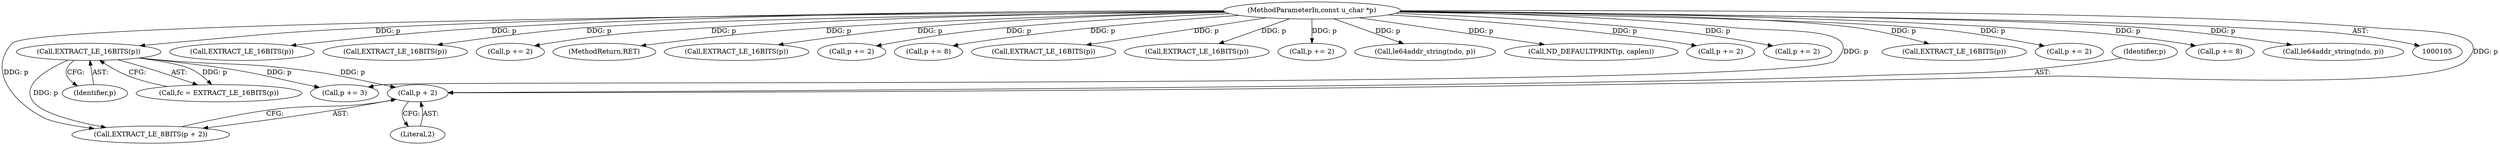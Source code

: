 digraph "0_tcpdump_8512734883227c11568bb35da1d48b9f8466f43f@pointer" {
"1000144" [label="(Call,p + 2)"];
"1000139" [label="(Call,EXTRACT_LE_16BITS(p))"];
"1000108" [label="(MethodParameterIn,const u_char *p)"];
"1000281" [label="(Call,EXTRACT_LE_16BITS(p))"];
"1000222" [label="(Call,EXTRACT_LE_16BITS(p))"];
"1000415" [label="(Call,p += 2)"];
"1000501" [label="(MethodReturn,RET)"];
"1000144" [label="(Call,p + 2)"];
"1000255" [label="(Call,EXTRACT_LE_16BITS(p))"];
"1000382" [label="(Call,p += 2)"];
"1000481" [label="(Call,p += 8)"];
"1000445" [label="(Call,EXTRACT_LE_16BITS(p))"];
"1000380" [label="(Call,EXTRACT_LE_16BITS(p))"];
"1000257" [label="(Call,p += 2)"];
"1000478" [label="(Call,le64addr_string(ndo, p))"];
"1000496" [label="(Call,ND_DEFAULTPRINT(p, caplen))"];
"1000137" [label="(Call,fc = EXTRACT_LE_16BITS(p))"];
"1000447" [label="(Call,p += 2)"];
"1000140" [label="(Identifier,p)"];
"1000108" [label="(MethodParameterIn,const u_char *p)"];
"1000283" [label="(Call,p += 2)"];
"1000146" [label="(Literal,2)"];
"1000143" [label="(Call,EXTRACT_LE_8BITS(p + 2))"];
"1000413" [label="(Call,EXTRACT_LE_16BITS(p))"];
"1000139" [label="(Call,EXTRACT_LE_16BITS(p))"];
"1000224" [label="(Call,p += 2)"];
"1000145" [label="(Identifier,p)"];
"1000147" [label="(Call,p += 3)"];
"1000317" [label="(Call,p += 8)"];
"1000314" [label="(Call,le64addr_string(ndo, p))"];
"1000144" -> "1000143"  [label="AST: "];
"1000144" -> "1000146"  [label="CFG: "];
"1000145" -> "1000144"  [label="AST: "];
"1000146" -> "1000144"  [label="AST: "];
"1000143" -> "1000144"  [label="CFG: "];
"1000139" -> "1000144"  [label="DDG: p"];
"1000108" -> "1000144"  [label="DDG: p"];
"1000139" -> "1000137"  [label="AST: "];
"1000139" -> "1000140"  [label="CFG: "];
"1000140" -> "1000139"  [label="AST: "];
"1000137" -> "1000139"  [label="CFG: "];
"1000139" -> "1000137"  [label="DDG: p"];
"1000108" -> "1000139"  [label="DDG: p"];
"1000139" -> "1000143"  [label="DDG: p"];
"1000139" -> "1000147"  [label="DDG: p"];
"1000108" -> "1000105"  [label="AST: "];
"1000108" -> "1000501"  [label="DDG: p"];
"1000108" -> "1000143"  [label="DDG: p"];
"1000108" -> "1000147"  [label="DDG: p"];
"1000108" -> "1000222"  [label="DDG: p"];
"1000108" -> "1000224"  [label="DDG: p"];
"1000108" -> "1000255"  [label="DDG: p"];
"1000108" -> "1000257"  [label="DDG: p"];
"1000108" -> "1000281"  [label="DDG: p"];
"1000108" -> "1000283"  [label="DDG: p"];
"1000108" -> "1000314"  [label="DDG: p"];
"1000108" -> "1000317"  [label="DDG: p"];
"1000108" -> "1000380"  [label="DDG: p"];
"1000108" -> "1000382"  [label="DDG: p"];
"1000108" -> "1000413"  [label="DDG: p"];
"1000108" -> "1000415"  [label="DDG: p"];
"1000108" -> "1000445"  [label="DDG: p"];
"1000108" -> "1000447"  [label="DDG: p"];
"1000108" -> "1000478"  [label="DDG: p"];
"1000108" -> "1000481"  [label="DDG: p"];
"1000108" -> "1000496"  [label="DDG: p"];
}
